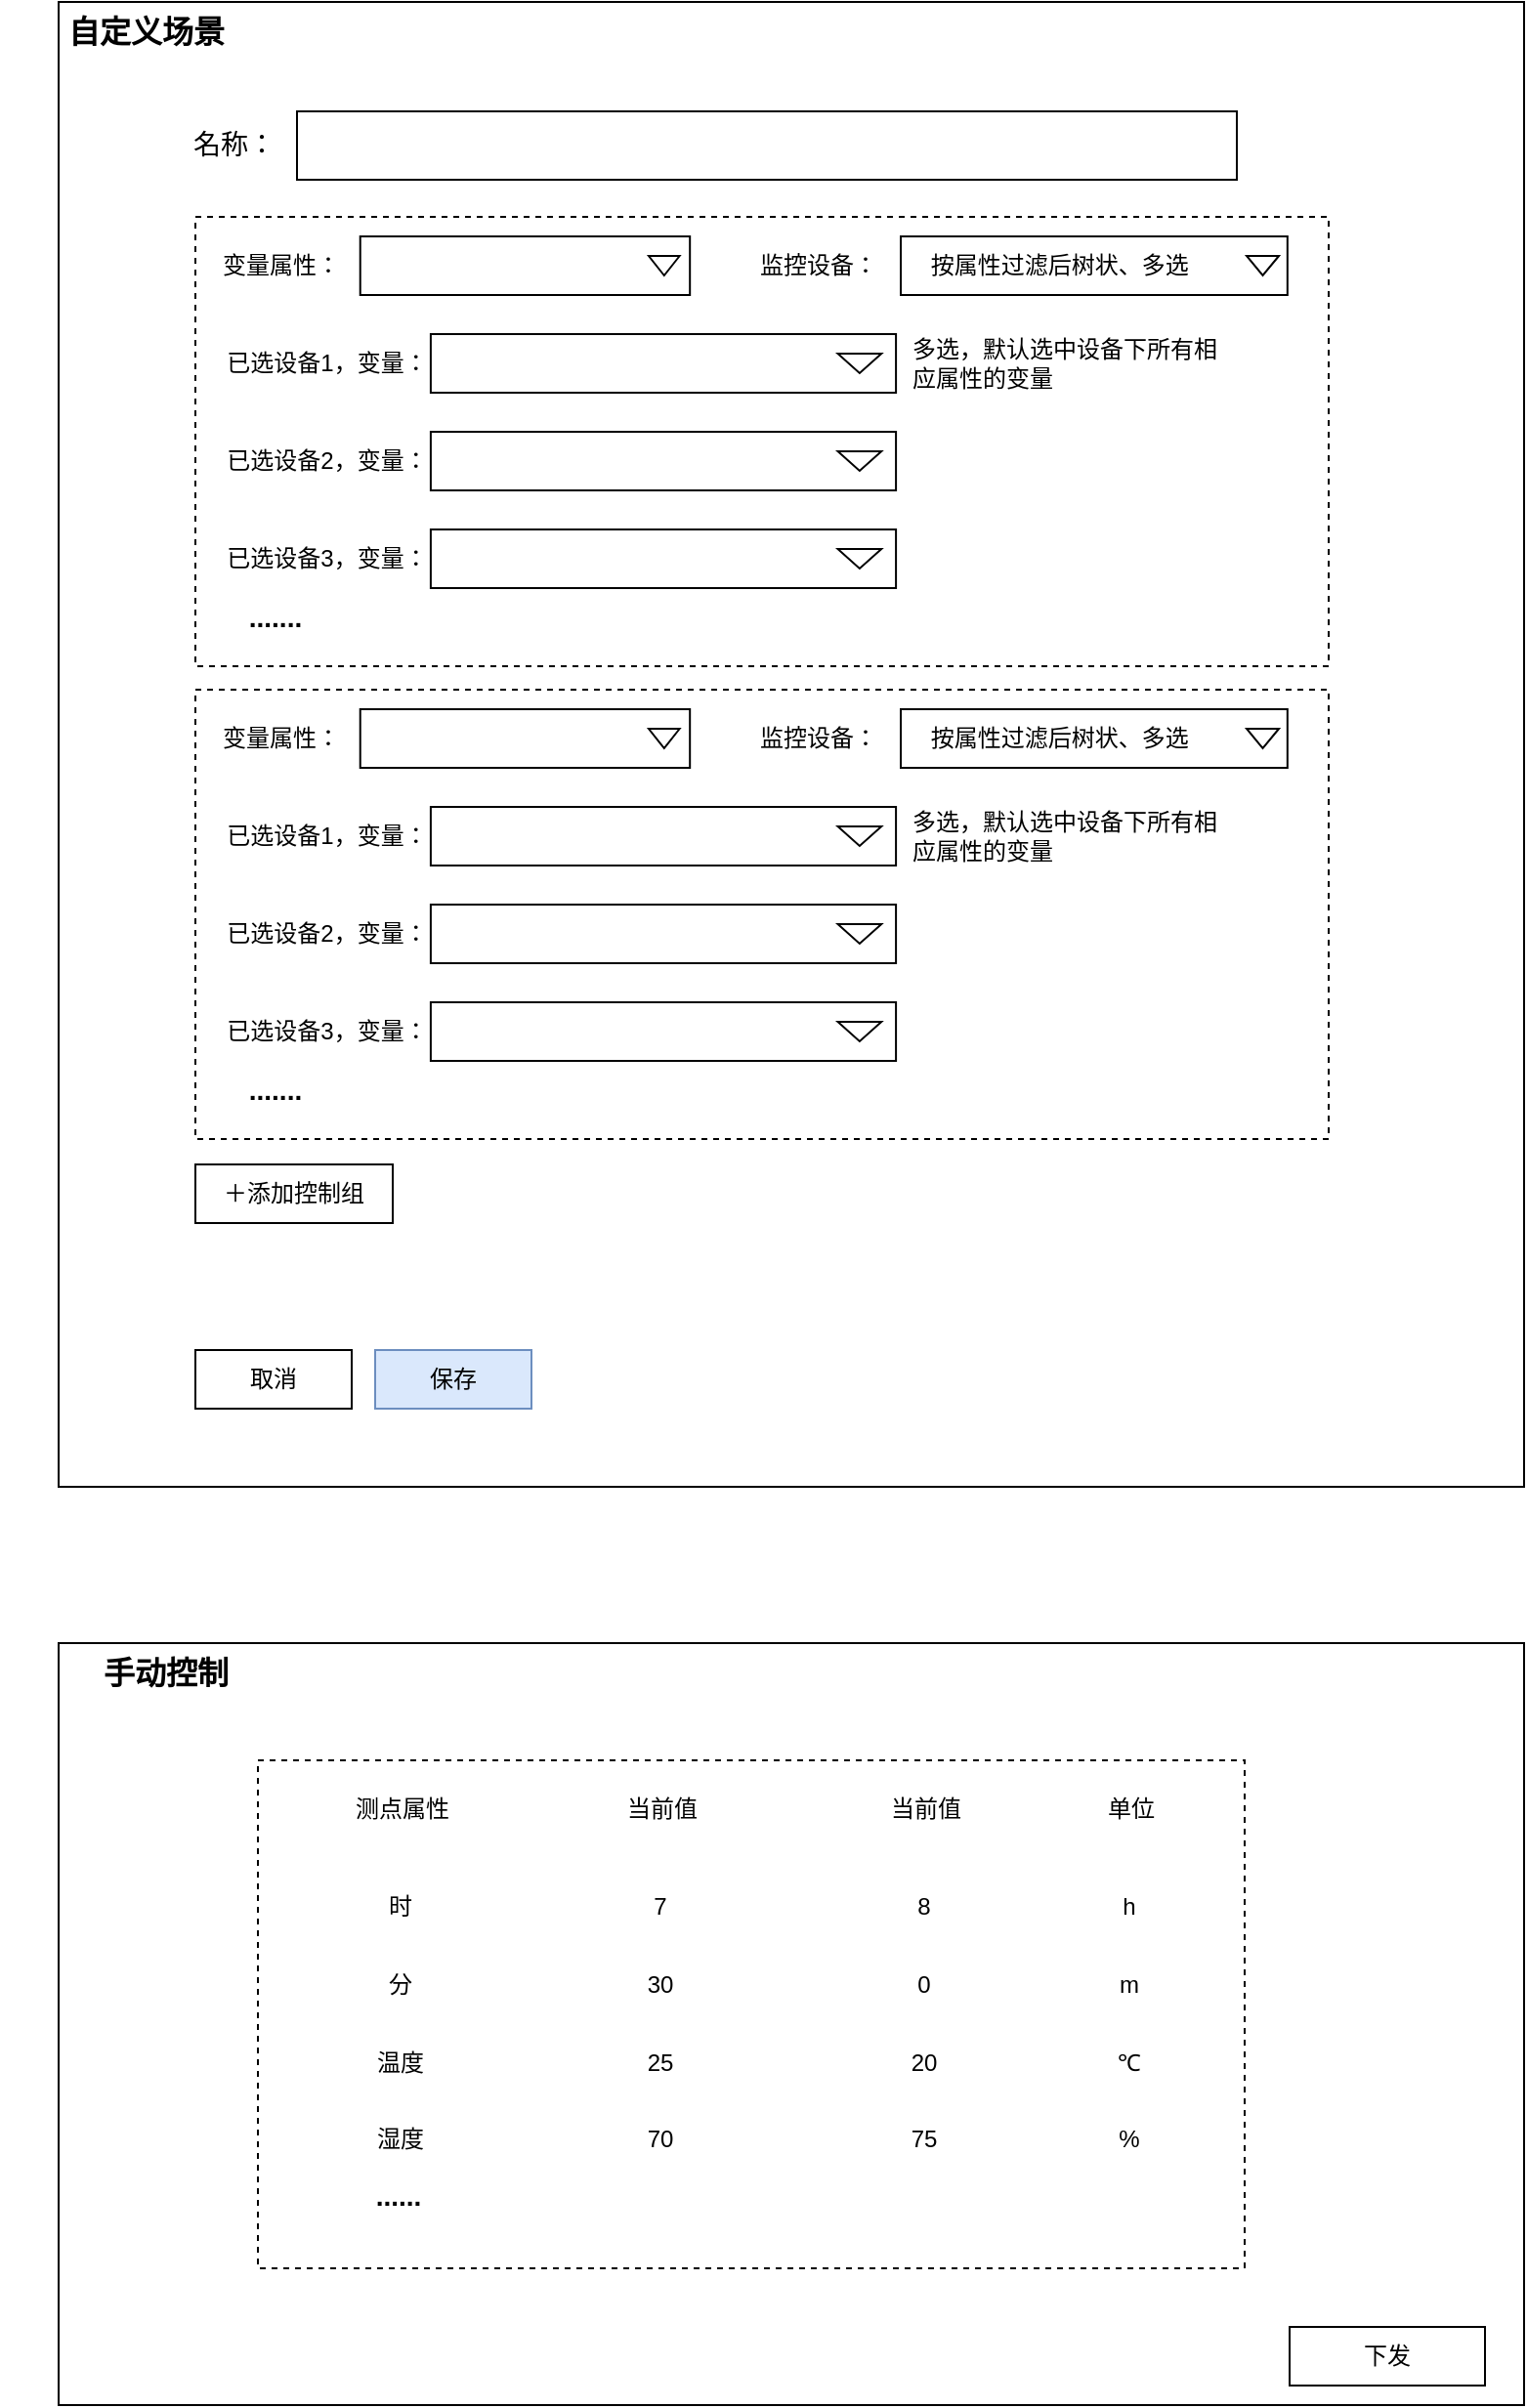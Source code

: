 <mxfile version="21.1.2" type="github">
  <diagram name="第 1 页" id="lyDB6sdXjVsJbI7c36Xo">
    <mxGraphModel dx="1195" dy="657" grid="1" gridSize="10" guides="1" tooltips="1" connect="1" arrows="1" fold="1" page="1" pageScale="1" pageWidth="827" pageHeight="1169" math="0" shadow="0">
      <root>
        <mxCell id="0" />
        <mxCell id="1" parent="0" />
        <mxCell id="9iU1fn-FeT9_4Y7vPAtA-2" value="" style="rounded=0;whiteSpace=wrap;html=1;" vertex="1" parent="1">
          <mxGeometry x="50" y="90" width="750" height="760" as="geometry" />
        </mxCell>
        <mxCell id="9iU1fn-FeT9_4Y7vPAtA-3" value="&lt;b&gt;&lt;font style=&quot;font-size: 16px;&quot;&gt;自定义场景&lt;/font&gt;&lt;/b&gt;" style="text;html=1;strokeColor=none;fillColor=none;align=center;verticalAlign=middle;whiteSpace=wrap;rounded=0;" vertex="1" parent="1">
          <mxGeometry x="20" y="90" width="150" height="30" as="geometry" />
        </mxCell>
        <mxCell id="9iU1fn-FeT9_4Y7vPAtA-12" value="＋添加控制组" style="rounded=0;whiteSpace=wrap;html=1;" vertex="1" parent="1">
          <mxGeometry x="120" y="685" width="101" height="30" as="geometry" />
        </mxCell>
        <mxCell id="9iU1fn-FeT9_4Y7vPAtA-39" value="&lt;b&gt;&lt;font style=&quot;font-size: 14px;&quot;&gt;......&lt;/font&gt;&lt;/b&gt;" style="text;html=1;strokeColor=none;fillColor=none;align=center;verticalAlign=middle;whiteSpace=wrap;rounded=0;" vertex="1" parent="1">
          <mxGeometry x="152" y="410" width="60" height="30" as="geometry" />
        </mxCell>
        <mxCell id="9iU1fn-FeT9_4Y7vPAtA-43" value="" style="group" vertex="1" connectable="0" parent="1">
          <mxGeometry x="120" y="200" width="580" height="230" as="geometry" />
        </mxCell>
        <mxCell id="9iU1fn-FeT9_4Y7vPAtA-7" value="" style="rounded=0;whiteSpace=wrap;html=1;dashed=1;" vertex="1" parent="9iU1fn-FeT9_4Y7vPAtA-43">
          <mxGeometry width="580" height="230" as="geometry" />
        </mxCell>
        <mxCell id="9iU1fn-FeT9_4Y7vPAtA-14" value="" style="group" vertex="1" connectable="0" parent="9iU1fn-FeT9_4Y7vPAtA-43">
          <mxGeometry x="2.109" y="10" width="250.982" height="30" as="geometry" />
        </mxCell>
        <mxCell id="9iU1fn-FeT9_4Y7vPAtA-9" value="变量属性：" style="text;html=1;strokeColor=none;fillColor=none;align=center;verticalAlign=middle;whiteSpace=wrap;rounded=0;" vertex="1" parent="9iU1fn-FeT9_4Y7vPAtA-14">
          <mxGeometry width="84.364" height="30" as="geometry" />
        </mxCell>
        <mxCell id="9iU1fn-FeT9_4Y7vPAtA-13" value="" style="group" vertex="1" connectable="0" parent="9iU1fn-FeT9_4Y7vPAtA-14">
          <mxGeometry x="82.255" width="168.727" height="30" as="geometry" />
        </mxCell>
        <mxCell id="9iU1fn-FeT9_4Y7vPAtA-8" value="" style="rounded=0;whiteSpace=wrap;html=1;" vertex="1" parent="9iU1fn-FeT9_4Y7vPAtA-13">
          <mxGeometry width="168.727" height="30" as="geometry" />
        </mxCell>
        <mxCell id="9iU1fn-FeT9_4Y7vPAtA-10" value="" style="triangle;whiteSpace=wrap;html=1;direction=south;" vertex="1" parent="9iU1fn-FeT9_4Y7vPAtA-13">
          <mxGeometry x="147.636" y="10" width="15.818" height="10" as="geometry" />
        </mxCell>
        <mxCell id="9iU1fn-FeT9_4Y7vPAtA-18" value="" style="group" vertex="1" connectable="0" parent="9iU1fn-FeT9_4Y7vPAtA-43">
          <mxGeometry x="275.236" y="10" width="283.673" height="30" as="geometry" />
        </mxCell>
        <mxCell id="9iU1fn-FeT9_4Y7vPAtA-19" value="监控设备：" style="text;html=1;strokeColor=none;fillColor=none;align=center;verticalAlign=middle;whiteSpace=wrap;rounded=0;" vertex="1" parent="9iU1fn-FeT9_4Y7vPAtA-18">
          <mxGeometry width="87.961" height="30" as="geometry" />
        </mxCell>
        <mxCell id="9iU1fn-FeT9_4Y7vPAtA-20" value="" style="group" vertex="1" connectable="0" parent="9iU1fn-FeT9_4Y7vPAtA-18">
          <mxGeometry x="85.762" width="197.911" height="30" as="geometry" />
        </mxCell>
        <mxCell id="9iU1fn-FeT9_4Y7vPAtA-21" value="&amp;nbsp; &amp;nbsp; 按属性过滤后树状、多选" style="rounded=0;whiteSpace=wrap;html=1;align=left;" vertex="1" parent="9iU1fn-FeT9_4Y7vPAtA-20">
          <mxGeometry width="197.911" height="30" as="geometry" />
        </mxCell>
        <mxCell id="9iU1fn-FeT9_4Y7vPAtA-22" value="" style="triangle;whiteSpace=wrap;html=1;direction=south;" vertex="1" parent="9iU1fn-FeT9_4Y7vPAtA-20">
          <mxGeometry x="177.021" y="10" width="16.493" height="10" as="geometry" />
        </mxCell>
        <mxCell id="9iU1fn-FeT9_4Y7vPAtA-24" value="" style="group" vertex="1" connectable="0" parent="9iU1fn-FeT9_4Y7vPAtA-43">
          <mxGeometry x="10.545" y="110" width="348.0" height="30" as="geometry" />
        </mxCell>
        <mxCell id="9iU1fn-FeT9_4Y7vPAtA-25" value="已选设备2，变量：" style="text;html=1;strokeColor=none;fillColor=none;align=center;verticalAlign=middle;whiteSpace=wrap;rounded=0;" vertex="1" parent="9iU1fn-FeT9_4Y7vPAtA-24">
          <mxGeometry width="112.721" height="30" as="geometry" />
        </mxCell>
        <mxCell id="9iU1fn-FeT9_4Y7vPAtA-26" value="" style="group" vertex="1" connectable="0" parent="9iU1fn-FeT9_4Y7vPAtA-24">
          <mxGeometry x="109.905" width="238.095" height="30" as="geometry" />
        </mxCell>
        <mxCell id="9iU1fn-FeT9_4Y7vPAtA-27" value="" style="rounded=0;whiteSpace=wrap;html=1;" vertex="1" parent="9iU1fn-FeT9_4Y7vPAtA-26">
          <mxGeometry width="238.095" height="30" as="geometry" />
        </mxCell>
        <mxCell id="9iU1fn-FeT9_4Y7vPAtA-28" value="" style="triangle;whiteSpace=wrap;html=1;direction=south;" vertex="1" parent="9iU1fn-FeT9_4Y7vPAtA-26">
          <mxGeometry x="208.333" y="10" width="22.321" height="10" as="geometry" />
        </mxCell>
        <mxCell id="9iU1fn-FeT9_4Y7vPAtA-29" value="" style="group" vertex="1" connectable="0" parent="9iU1fn-FeT9_4Y7vPAtA-43">
          <mxGeometry x="10.545" y="60" width="348.0" height="30" as="geometry" />
        </mxCell>
        <mxCell id="9iU1fn-FeT9_4Y7vPAtA-30" value="已选设备1，变量：" style="text;html=1;strokeColor=none;fillColor=none;align=center;verticalAlign=middle;whiteSpace=wrap;rounded=0;" vertex="1" parent="9iU1fn-FeT9_4Y7vPAtA-29">
          <mxGeometry width="112.721" height="30" as="geometry" />
        </mxCell>
        <mxCell id="9iU1fn-FeT9_4Y7vPAtA-31" value="" style="group" vertex="1" connectable="0" parent="9iU1fn-FeT9_4Y7vPAtA-29">
          <mxGeometry x="109.905" width="238.095" height="30" as="geometry" />
        </mxCell>
        <mxCell id="9iU1fn-FeT9_4Y7vPAtA-32" value="" style="rounded=0;whiteSpace=wrap;html=1;" vertex="1" parent="9iU1fn-FeT9_4Y7vPAtA-31">
          <mxGeometry width="238.095" height="30" as="geometry" />
        </mxCell>
        <mxCell id="9iU1fn-FeT9_4Y7vPAtA-33" value="" style="triangle;whiteSpace=wrap;html=1;direction=south;" vertex="1" parent="9iU1fn-FeT9_4Y7vPAtA-31">
          <mxGeometry x="208.333" y="10" width="22.321" height="10" as="geometry" />
        </mxCell>
        <mxCell id="9iU1fn-FeT9_4Y7vPAtA-34" value="" style="group" vertex="1" connectable="0" parent="9iU1fn-FeT9_4Y7vPAtA-43">
          <mxGeometry x="10.545" y="160" width="348.0" height="30" as="geometry" />
        </mxCell>
        <mxCell id="9iU1fn-FeT9_4Y7vPAtA-35" value="已选设备3，变量：" style="text;html=1;strokeColor=none;fillColor=none;align=center;verticalAlign=middle;whiteSpace=wrap;rounded=0;" vertex="1" parent="9iU1fn-FeT9_4Y7vPAtA-34">
          <mxGeometry width="112.721" height="30" as="geometry" />
        </mxCell>
        <mxCell id="9iU1fn-FeT9_4Y7vPAtA-36" value="" style="group" vertex="1" connectable="0" parent="9iU1fn-FeT9_4Y7vPAtA-34">
          <mxGeometry x="109.905" width="238.095" height="30" as="geometry" />
        </mxCell>
        <mxCell id="9iU1fn-FeT9_4Y7vPAtA-37" value="" style="rounded=0;whiteSpace=wrap;html=1;" vertex="1" parent="9iU1fn-FeT9_4Y7vPAtA-36">
          <mxGeometry width="238.095" height="30" as="geometry" />
        </mxCell>
        <mxCell id="9iU1fn-FeT9_4Y7vPAtA-38" value="" style="triangle;whiteSpace=wrap;html=1;direction=south;" vertex="1" parent="9iU1fn-FeT9_4Y7vPAtA-36">
          <mxGeometry x="208.333" y="10" width="22.321" height="10" as="geometry" />
        </mxCell>
        <mxCell id="9iU1fn-FeT9_4Y7vPAtA-40" value="多选，默认选中设备下所有相应属性的变量" style="text;html=1;strokeColor=none;fillColor=none;align=left;verticalAlign=middle;whiteSpace=wrap;rounded=0;" vertex="1" parent="9iU1fn-FeT9_4Y7vPAtA-43">
          <mxGeometry x="364.873" y="60" width="168.727" height="30" as="geometry" />
        </mxCell>
        <mxCell id="9iU1fn-FeT9_4Y7vPAtA-75" value="&lt;b&gt;&lt;font style=&quot;font-size: 14px;&quot;&gt;.......&lt;/font&gt;&lt;/b&gt;" style="text;html=1;strokeColor=none;fillColor=none;align=center;verticalAlign=middle;whiteSpace=wrap;rounded=0;" vertex="1" parent="9iU1fn-FeT9_4Y7vPAtA-43">
          <mxGeometry x="10.55" y="190" width="60" height="30" as="geometry" />
        </mxCell>
        <mxCell id="9iU1fn-FeT9_4Y7vPAtA-45" value="" style="group" vertex="1" connectable="0" parent="1">
          <mxGeometry x="120" y="442" width="580" height="230" as="geometry" />
        </mxCell>
        <mxCell id="9iU1fn-FeT9_4Y7vPAtA-46" value="" style="rounded=0;whiteSpace=wrap;html=1;dashed=1;" vertex="1" parent="9iU1fn-FeT9_4Y7vPAtA-45">
          <mxGeometry width="580" height="230" as="geometry" />
        </mxCell>
        <mxCell id="9iU1fn-FeT9_4Y7vPAtA-47" value="" style="group" vertex="1" connectable="0" parent="9iU1fn-FeT9_4Y7vPAtA-45">
          <mxGeometry x="2.109" y="10" width="250.982" height="30" as="geometry" />
        </mxCell>
        <mxCell id="9iU1fn-FeT9_4Y7vPAtA-48" value="变量属性：" style="text;html=1;strokeColor=none;fillColor=none;align=center;verticalAlign=middle;whiteSpace=wrap;rounded=0;" vertex="1" parent="9iU1fn-FeT9_4Y7vPAtA-47">
          <mxGeometry width="84.364" height="30" as="geometry" />
        </mxCell>
        <mxCell id="9iU1fn-FeT9_4Y7vPAtA-49" value="" style="group" vertex="1" connectable="0" parent="9iU1fn-FeT9_4Y7vPAtA-47">
          <mxGeometry x="82.255" width="168.727" height="30" as="geometry" />
        </mxCell>
        <mxCell id="9iU1fn-FeT9_4Y7vPAtA-50" value="" style="rounded=0;whiteSpace=wrap;html=1;" vertex="1" parent="9iU1fn-FeT9_4Y7vPAtA-49">
          <mxGeometry width="168.727" height="30" as="geometry" />
        </mxCell>
        <mxCell id="9iU1fn-FeT9_4Y7vPAtA-51" value="" style="triangle;whiteSpace=wrap;html=1;direction=south;" vertex="1" parent="9iU1fn-FeT9_4Y7vPAtA-49">
          <mxGeometry x="147.636" y="10" width="15.818" height="10" as="geometry" />
        </mxCell>
        <mxCell id="9iU1fn-FeT9_4Y7vPAtA-52" value="" style="group" vertex="1" connectable="0" parent="9iU1fn-FeT9_4Y7vPAtA-45">
          <mxGeometry x="275.236" y="10" width="283.673" height="30" as="geometry" />
        </mxCell>
        <mxCell id="9iU1fn-FeT9_4Y7vPAtA-53" value="监控设备：" style="text;html=1;strokeColor=none;fillColor=none;align=center;verticalAlign=middle;whiteSpace=wrap;rounded=0;" vertex="1" parent="9iU1fn-FeT9_4Y7vPAtA-52">
          <mxGeometry width="87.961" height="30" as="geometry" />
        </mxCell>
        <mxCell id="9iU1fn-FeT9_4Y7vPAtA-54" value="" style="group" vertex="1" connectable="0" parent="9iU1fn-FeT9_4Y7vPAtA-52">
          <mxGeometry x="85.762" width="197.911" height="30" as="geometry" />
        </mxCell>
        <mxCell id="9iU1fn-FeT9_4Y7vPAtA-55" value="&amp;nbsp; &amp;nbsp; 按属性过滤后树状、多选" style="rounded=0;whiteSpace=wrap;html=1;align=left;" vertex="1" parent="9iU1fn-FeT9_4Y7vPAtA-54">
          <mxGeometry width="197.911" height="30" as="geometry" />
        </mxCell>
        <mxCell id="9iU1fn-FeT9_4Y7vPAtA-56" value="" style="triangle;whiteSpace=wrap;html=1;direction=south;" vertex="1" parent="9iU1fn-FeT9_4Y7vPAtA-54">
          <mxGeometry x="177.021" y="10" width="16.493" height="10" as="geometry" />
        </mxCell>
        <mxCell id="9iU1fn-FeT9_4Y7vPAtA-57" value="" style="group" vertex="1" connectable="0" parent="9iU1fn-FeT9_4Y7vPAtA-45">
          <mxGeometry x="10.545" y="110" width="348.0" height="30" as="geometry" />
        </mxCell>
        <mxCell id="9iU1fn-FeT9_4Y7vPAtA-58" value="已选设备2，变量：" style="text;html=1;strokeColor=none;fillColor=none;align=center;verticalAlign=middle;whiteSpace=wrap;rounded=0;" vertex="1" parent="9iU1fn-FeT9_4Y7vPAtA-57">
          <mxGeometry width="112.721" height="30" as="geometry" />
        </mxCell>
        <mxCell id="9iU1fn-FeT9_4Y7vPAtA-59" value="" style="group" vertex="1" connectable="0" parent="9iU1fn-FeT9_4Y7vPAtA-57">
          <mxGeometry x="109.905" width="238.095" height="30" as="geometry" />
        </mxCell>
        <mxCell id="9iU1fn-FeT9_4Y7vPAtA-60" value="" style="rounded=0;whiteSpace=wrap;html=1;" vertex="1" parent="9iU1fn-FeT9_4Y7vPAtA-59">
          <mxGeometry width="238.095" height="30" as="geometry" />
        </mxCell>
        <mxCell id="9iU1fn-FeT9_4Y7vPAtA-61" value="" style="triangle;whiteSpace=wrap;html=1;direction=south;" vertex="1" parent="9iU1fn-FeT9_4Y7vPAtA-59">
          <mxGeometry x="208.333" y="10" width="22.321" height="10" as="geometry" />
        </mxCell>
        <mxCell id="9iU1fn-FeT9_4Y7vPAtA-62" value="" style="group" vertex="1" connectable="0" parent="9iU1fn-FeT9_4Y7vPAtA-45">
          <mxGeometry x="10.545" y="60" width="348.0" height="30" as="geometry" />
        </mxCell>
        <mxCell id="9iU1fn-FeT9_4Y7vPAtA-63" value="已选设备1，变量：" style="text;html=1;strokeColor=none;fillColor=none;align=center;verticalAlign=middle;whiteSpace=wrap;rounded=0;" vertex="1" parent="9iU1fn-FeT9_4Y7vPAtA-62">
          <mxGeometry width="112.721" height="30" as="geometry" />
        </mxCell>
        <mxCell id="9iU1fn-FeT9_4Y7vPAtA-64" value="" style="group" vertex="1" connectable="0" parent="9iU1fn-FeT9_4Y7vPAtA-62">
          <mxGeometry x="109.905" width="238.095" height="30" as="geometry" />
        </mxCell>
        <mxCell id="9iU1fn-FeT9_4Y7vPAtA-65" value="" style="rounded=0;whiteSpace=wrap;html=1;" vertex="1" parent="9iU1fn-FeT9_4Y7vPAtA-64">
          <mxGeometry width="238.095" height="30" as="geometry" />
        </mxCell>
        <mxCell id="9iU1fn-FeT9_4Y7vPAtA-66" value="" style="triangle;whiteSpace=wrap;html=1;direction=south;" vertex="1" parent="9iU1fn-FeT9_4Y7vPAtA-64">
          <mxGeometry x="208.333" y="10" width="22.321" height="10" as="geometry" />
        </mxCell>
        <mxCell id="9iU1fn-FeT9_4Y7vPAtA-67" value="" style="group" vertex="1" connectable="0" parent="9iU1fn-FeT9_4Y7vPAtA-45">
          <mxGeometry x="10.545" y="160" width="348.0" height="30" as="geometry" />
        </mxCell>
        <mxCell id="9iU1fn-FeT9_4Y7vPAtA-68" value="已选设备3，变量：" style="text;html=1;strokeColor=none;fillColor=none;align=center;verticalAlign=middle;whiteSpace=wrap;rounded=0;" vertex="1" parent="9iU1fn-FeT9_4Y7vPAtA-67">
          <mxGeometry width="112.721" height="30" as="geometry" />
        </mxCell>
        <mxCell id="9iU1fn-FeT9_4Y7vPAtA-69" value="" style="group" vertex="1" connectable="0" parent="9iU1fn-FeT9_4Y7vPAtA-67">
          <mxGeometry x="109.905" width="238.095" height="30" as="geometry" />
        </mxCell>
        <mxCell id="9iU1fn-FeT9_4Y7vPAtA-70" value="" style="rounded=0;whiteSpace=wrap;html=1;" vertex="1" parent="9iU1fn-FeT9_4Y7vPAtA-69">
          <mxGeometry width="238.095" height="30" as="geometry" />
        </mxCell>
        <mxCell id="9iU1fn-FeT9_4Y7vPAtA-71" value="" style="triangle;whiteSpace=wrap;html=1;direction=south;" vertex="1" parent="9iU1fn-FeT9_4Y7vPAtA-69">
          <mxGeometry x="208.333" y="10" width="22.321" height="10" as="geometry" />
        </mxCell>
        <mxCell id="9iU1fn-FeT9_4Y7vPAtA-72" value="多选，默认选中设备下所有相应属性的变量" style="text;html=1;strokeColor=none;fillColor=none;align=left;verticalAlign=middle;whiteSpace=wrap;rounded=0;" vertex="1" parent="9iU1fn-FeT9_4Y7vPAtA-45">
          <mxGeometry x="364.873" y="60" width="168.727" height="30" as="geometry" />
        </mxCell>
        <mxCell id="9iU1fn-FeT9_4Y7vPAtA-105" value="&lt;b&gt;&lt;font style=&quot;font-size: 14px;&quot;&gt;.......&lt;/font&gt;&lt;/b&gt;" style="text;html=1;strokeColor=none;fillColor=none;align=center;verticalAlign=middle;whiteSpace=wrap;rounded=0;" vertex="1" parent="9iU1fn-FeT9_4Y7vPAtA-45">
          <mxGeometry x="10.55" y="190" width="60" height="30" as="geometry" />
        </mxCell>
        <mxCell id="9iU1fn-FeT9_4Y7vPAtA-73" value="" style="group" vertex="1" connectable="0" parent="1">
          <mxGeometry x="110" y="146" width="543" height="35" as="geometry" />
        </mxCell>
        <mxCell id="9iU1fn-FeT9_4Y7vPAtA-4" value="" style="rounded=0;whiteSpace=wrap;html=1;" vertex="1" parent="9iU1fn-FeT9_4Y7vPAtA-73">
          <mxGeometry x="62" width="481" height="35" as="geometry" />
        </mxCell>
        <mxCell id="9iU1fn-FeT9_4Y7vPAtA-5" value="&lt;font style=&quot;font-size: 14px;&quot;&gt;名称：&lt;/font&gt;" style="text;html=1;strokeColor=none;fillColor=none;align=center;verticalAlign=middle;whiteSpace=wrap;rounded=0;" vertex="1" parent="9iU1fn-FeT9_4Y7vPAtA-73">
          <mxGeometry y="2" width="60" height="30" as="geometry" />
        </mxCell>
        <mxCell id="9iU1fn-FeT9_4Y7vPAtA-106" value="保存" style="rounded=0;whiteSpace=wrap;html=1;fillColor=#dae8fc;strokeColor=#6c8ebf;" vertex="1" parent="1">
          <mxGeometry x="212" y="780" width="80" height="30" as="geometry" />
        </mxCell>
        <mxCell id="9iU1fn-FeT9_4Y7vPAtA-107" value="取消" style="rounded=0;whiteSpace=wrap;html=1;" vertex="1" parent="1">
          <mxGeometry x="120" y="780" width="80" height="30" as="geometry" />
        </mxCell>
        <mxCell id="9iU1fn-FeT9_4Y7vPAtA-109" value="" style="rounded=0;whiteSpace=wrap;html=1;" vertex="1" parent="1">
          <mxGeometry x="50" y="930" width="750" height="390" as="geometry" />
        </mxCell>
        <mxCell id="9iU1fn-FeT9_4Y7vPAtA-111" value="&lt;font style=&quot;font-size: 16px;&quot;&gt;&lt;b&gt;手动控制&lt;/b&gt;&lt;/font&gt;" style="text;html=1;strokeColor=none;fillColor=none;align=center;verticalAlign=middle;whiteSpace=wrap;rounded=0;" vertex="1" parent="1">
          <mxGeometry x="50" y="930" width="110" height="30" as="geometry" />
        </mxCell>
        <mxCell id="9iU1fn-FeT9_4Y7vPAtA-117" value="" style="rounded=0;whiteSpace=wrap;html=1;dashed=1;" vertex="1" parent="1">
          <mxGeometry x="152" y="990" width="505" height="260" as="geometry" />
        </mxCell>
        <mxCell id="9iU1fn-FeT9_4Y7vPAtA-123" value="下发" style="rounded=0;whiteSpace=wrap;html=1;" vertex="1" parent="1">
          <mxGeometry x="680" y="1280" width="100" height="30" as="geometry" />
        </mxCell>
        <mxCell id="9iU1fn-FeT9_4Y7vPAtA-134" value="" style="group" vertex="1" connectable="0" parent="1">
          <mxGeometry x="201" y="1000" width="428" height="30" as="geometry" />
        </mxCell>
        <mxCell id="9iU1fn-FeT9_4Y7vPAtA-124" value="" style="group" vertex="1" connectable="0" parent="9iU1fn-FeT9_4Y7vPAtA-134">
          <mxGeometry width="318" height="30" as="geometry" />
        </mxCell>
        <mxCell id="9iU1fn-FeT9_4Y7vPAtA-112" value="测点属性" style="text;html=1;strokeColor=none;fillColor=none;align=center;verticalAlign=middle;whiteSpace=wrap;rounded=0;" vertex="1" parent="9iU1fn-FeT9_4Y7vPAtA-124">
          <mxGeometry width="50.476" height="30" as="geometry" />
        </mxCell>
        <mxCell id="9iU1fn-FeT9_4Y7vPAtA-113" value="当前值" style="text;html=1;strokeColor=none;fillColor=none;align=center;verticalAlign=middle;whiteSpace=wrap;rounded=0;" vertex="1" parent="9iU1fn-FeT9_4Y7vPAtA-124">
          <mxGeometry x="132.921" width="50.476" height="30" as="geometry" />
        </mxCell>
        <mxCell id="9iU1fn-FeT9_4Y7vPAtA-114" value="当前值" style="text;html=1;strokeColor=none;fillColor=none;align=center;verticalAlign=middle;whiteSpace=wrap;rounded=0;" vertex="1" parent="9iU1fn-FeT9_4Y7vPAtA-124">
          <mxGeometry x="267.524" width="50.476" height="30" as="geometry" />
        </mxCell>
        <mxCell id="9iU1fn-FeT9_4Y7vPAtA-133" value="单位" style="text;html=1;strokeColor=none;fillColor=none;align=center;verticalAlign=middle;whiteSpace=wrap;rounded=0;" vertex="1" parent="9iU1fn-FeT9_4Y7vPAtA-134">
          <mxGeometry x="368" width="60" height="30" as="geometry" />
        </mxCell>
        <mxCell id="9iU1fn-FeT9_4Y7vPAtA-138" value="" style="group" vertex="1" connectable="0" parent="1">
          <mxGeometry x="200" y="1130" width="428" height="30" as="geometry" />
        </mxCell>
        <mxCell id="9iU1fn-FeT9_4Y7vPAtA-139" value="" style="group" vertex="1" connectable="0" parent="9iU1fn-FeT9_4Y7vPAtA-138">
          <mxGeometry width="318" height="30" as="geometry" />
        </mxCell>
        <mxCell id="9iU1fn-FeT9_4Y7vPAtA-140" value="温度" style="text;html=1;strokeColor=none;fillColor=none;align=center;verticalAlign=middle;whiteSpace=wrap;rounded=0;" vertex="1" parent="9iU1fn-FeT9_4Y7vPAtA-139">
          <mxGeometry width="50.476" height="30" as="geometry" />
        </mxCell>
        <mxCell id="9iU1fn-FeT9_4Y7vPAtA-141" value="25" style="text;html=1;strokeColor=none;fillColor=none;align=center;verticalAlign=middle;whiteSpace=wrap;rounded=0;" vertex="1" parent="9iU1fn-FeT9_4Y7vPAtA-139">
          <mxGeometry x="132.921" width="50.476" height="30" as="geometry" />
        </mxCell>
        <mxCell id="9iU1fn-FeT9_4Y7vPAtA-142" value="20" style="text;html=1;strokeColor=none;fillColor=none;align=center;verticalAlign=middle;whiteSpace=wrap;rounded=0;" vertex="1" parent="9iU1fn-FeT9_4Y7vPAtA-139">
          <mxGeometry x="267.524" width="50.476" height="30" as="geometry" />
        </mxCell>
        <mxCell id="9iU1fn-FeT9_4Y7vPAtA-143" value="℃" style="text;html=1;strokeColor=none;fillColor=none;align=center;verticalAlign=middle;whiteSpace=wrap;rounded=0;" vertex="1" parent="9iU1fn-FeT9_4Y7vPAtA-138">
          <mxGeometry x="368" width="60" height="30" as="geometry" />
        </mxCell>
        <mxCell id="9iU1fn-FeT9_4Y7vPAtA-144" value="" style="group" vertex="1" connectable="0" parent="1">
          <mxGeometry x="200" y="1090" width="428" height="30" as="geometry" />
        </mxCell>
        <mxCell id="9iU1fn-FeT9_4Y7vPAtA-145" value="" style="group" vertex="1" connectable="0" parent="9iU1fn-FeT9_4Y7vPAtA-144">
          <mxGeometry width="318" height="30" as="geometry" />
        </mxCell>
        <mxCell id="9iU1fn-FeT9_4Y7vPAtA-146" value="分" style="text;html=1;strokeColor=none;fillColor=none;align=center;verticalAlign=middle;whiteSpace=wrap;rounded=0;" vertex="1" parent="9iU1fn-FeT9_4Y7vPAtA-145">
          <mxGeometry width="50.476" height="30" as="geometry" />
        </mxCell>
        <mxCell id="9iU1fn-FeT9_4Y7vPAtA-147" value="30" style="text;html=1;strokeColor=none;fillColor=none;align=center;verticalAlign=middle;whiteSpace=wrap;rounded=0;" vertex="1" parent="9iU1fn-FeT9_4Y7vPAtA-145">
          <mxGeometry x="132.921" width="50.476" height="30" as="geometry" />
        </mxCell>
        <mxCell id="9iU1fn-FeT9_4Y7vPAtA-148" value="0" style="text;html=1;strokeColor=none;fillColor=none;align=center;verticalAlign=middle;whiteSpace=wrap;rounded=0;" vertex="1" parent="9iU1fn-FeT9_4Y7vPAtA-145">
          <mxGeometry x="267.524" width="50.476" height="30" as="geometry" />
        </mxCell>
        <mxCell id="9iU1fn-FeT9_4Y7vPAtA-149" value="m" style="text;html=1;strokeColor=none;fillColor=none;align=center;verticalAlign=middle;whiteSpace=wrap;rounded=0;" vertex="1" parent="9iU1fn-FeT9_4Y7vPAtA-144">
          <mxGeometry x="368" width="60" height="30" as="geometry" />
        </mxCell>
        <mxCell id="9iU1fn-FeT9_4Y7vPAtA-150" value="" style="group" vertex="1" connectable="0" parent="1">
          <mxGeometry x="200" y="1050" width="428" height="30" as="geometry" />
        </mxCell>
        <mxCell id="9iU1fn-FeT9_4Y7vPAtA-151" value="" style="group" vertex="1" connectable="0" parent="9iU1fn-FeT9_4Y7vPAtA-150">
          <mxGeometry width="318" height="30" as="geometry" />
        </mxCell>
        <mxCell id="9iU1fn-FeT9_4Y7vPAtA-152" value="时" style="text;html=1;strokeColor=none;fillColor=none;align=center;verticalAlign=middle;whiteSpace=wrap;rounded=0;" vertex="1" parent="9iU1fn-FeT9_4Y7vPAtA-151">
          <mxGeometry width="50.476" height="30" as="geometry" />
        </mxCell>
        <mxCell id="9iU1fn-FeT9_4Y7vPAtA-153" value="7" style="text;html=1;strokeColor=none;fillColor=none;align=center;verticalAlign=middle;whiteSpace=wrap;rounded=0;" vertex="1" parent="9iU1fn-FeT9_4Y7vPAtA-151">
          <mxGeometry x="132.921" width="50.476" height="30" as="geometry" />
        </mxCell>
        <mxCell id="9iU1fn-FeT9_4Y7vPAtA-154" value="8" style="text;html=1;strokeColor=none;fillColor=none;align=center;verticalAlign=middle;whiteSpace=wrap;rounded=0;" vertex="1" parent="9iU1fn-FeT9_4Y7vPAtA-151">
          <mxGeometry x="267.524" width="50.476" height="30" as="geometry" />
        </mxCell>
        <mxCell id="9iU1fn-FeT9_4Y7vPAtA-155" value="h" style="text;html=1;strokeColor=none;fillColor=none;align=center;verticalAlign=middle;whiteSpace=wrap;rounded=0;" vertex="1" parent="9iU1fn-FeT9_4Y7vPAtA-150">
          <mxGeometry x="368" width="60" height="30" as="geometry" />
        </mxCell>
        <mxCell id="9iU1fn-FeT9_4Y7vPAtA-162" value="" style="group" vertex="1" connectable="0" parent="1">
          <mxGeometry x="200" y="1169" width="428" height="30" as="geometry" />
        </mxCell>
        <mxCell id="9iU1fn-FeT9_4Y7vPAtA-163" value="" style="group" vertex="1" connectable="0" parent="9iU1fn-FeT9_4Y7vPAtA-162">
          <mxGeometry width="318" height="30" as="geometry" />
        </mxCell>
        <mxCell id="9iU1fn-FeT9_4Y7vPAtA-164" value="湿度" style="text;html=1;strokeColor=none;fillColor=none;align=center;verticalAlign=middle;whiteSpace=wrap;rounded=0;" vertex="1" parent="9iU1fn-FeT9_4Y7vPAtA-163">
          <mxGeometry width="50.476" height="30" as="geometry" />
        </mxCell>
        <mxCell id="9iU1fn-FeT9_4Y7vPAtA-165" value="70" style="text;html=1;strokeColor=none;fillColor=none;align=center;verticalAlign=middle;whiteSpace=wrap;rounded=0;" vertex="1" parent="9iU1fn-FeT9_4Y7vPAtA-163">
          <mxGeometry x="132.921" width="50.476" height="30" as="geometry" />
        </mxCell>
        <mxCell id="9iU1fn-FeT9_4Y7vPAtA-166" value="75" style="text;html=1;strokeColor=none;fillColor=none;align=center;verticalAlign=middle;whiteSpace=wrap;rounded=0;" vertex="1" parent="9iU1fn-FeT9_4Y7vPAtA-163">
          <mxGeometry x="267.524" width="50.476" height="30" as="geometry" />
        </mxCell>
        <mxCell id="9iU1fn-FeT9_4Y7vPAtA-167" value="%" style="text;html=1;strokeColor=none;fillColor=none;align=center;verticalAlign=middle;whiteSpace=wrap;rounded=0;" vertex="1" parent="9iU1fn-FeT9_4Y7vPAtA-162">
          <mxGeometry x="368" width="60" height="30" as="geometry" />
        </mxCell>
        <mxCell id="9iU1fn-FeT9_4Y7vPAtA-168" value="&lt;font size=&quot;1&quot; style=&quot;&quot;&gt;&lt;b style=&quot;font-size: 14px;&quot;&gt;......&lt;/b&gt;&lt;/font&gt;" style="text;html=1;strokeColor=none;fillColor=none;align=center;verticalAlign=middle;whiteSpace=wrap;rounded=0;" vertex="1" parent="1">
          <mxGeometry x="194" y="1198" width="60" height="30" as="geometry" />
        </mxCell>
      </root>
    </mxGraphModel>
  </diagram>
</mxfile>
